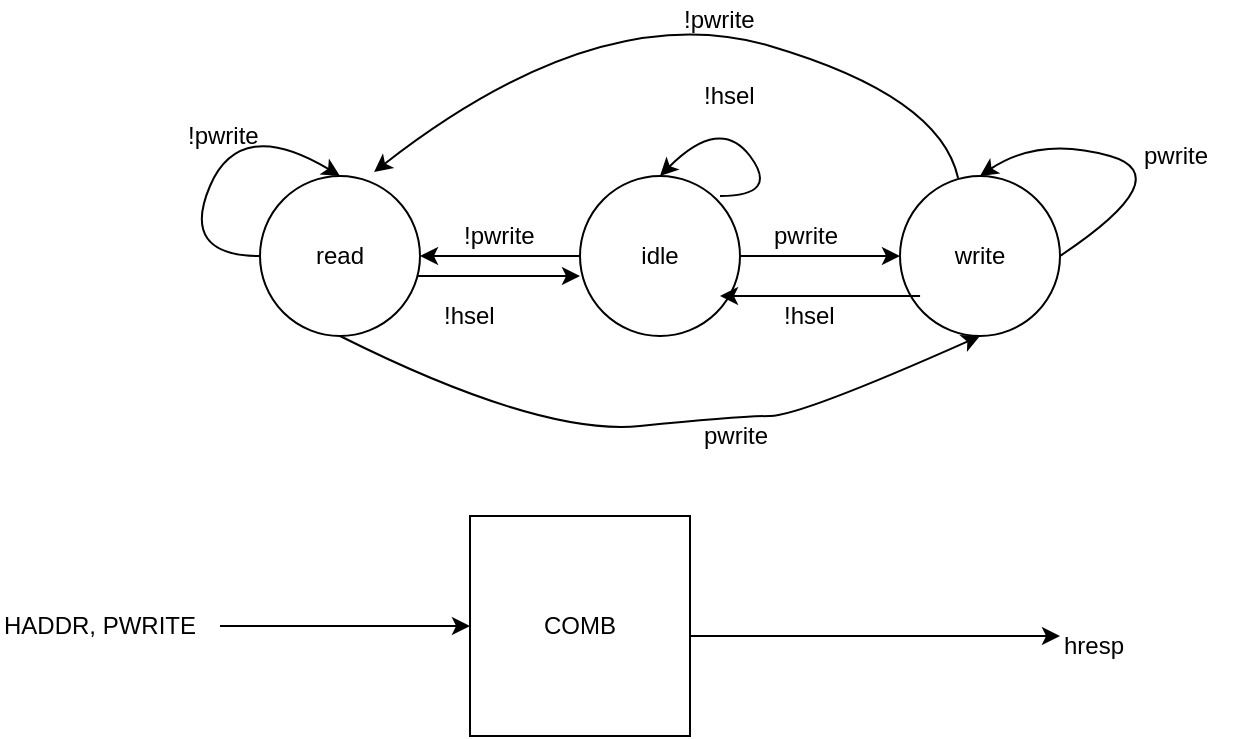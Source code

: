 <mxfile version="12.1.2" type="device" pages="1"><diagram id="QhkHPqccY6VEBR3QYCoj" name="Page-1"><mxGraphModel dx="1408" dy="769" grid="1" gridSize="10" guides="1" tooltips="1" connect="1" arrows="1" fold="1" page="1" pageScale="1" pageWidth="850" pageHeight="1100" math="0" shadow="0"><root><mxCell id="0"/><mxCell id="1" parent="0"/><mxCell id="o4eqbs0S3TZWW85sR6Sd-4" value="" style="edgeStyle=orthogonalEdgeStyle;rounded=0;orthogonalLoop=1;jettySize=auto;html=1;" edge="1" parent="1" source="o4eqbs0S3TZWW85sR6Sd-2" target="o4eqbs0S3TZWW85sR6Sd-3"><mxGeometry relative="1" as="geometry"/></mxCell><mxCell id="o4eqbs0S3TZWW85sR6Sd-6" value="" style="edgeStyle=orthogonalEdgeStyle;rounded=0;orthogonalLoop=1;jettySize=auto;html=1;" edge="1" parent="1" source="o4eqbs0S3TZWW85sR6Sd-2" target="o4eqbs0S3TZWW85sR6Sd-5"><mxGeometry relative="1" as="geometry"/></mxCell><mxCell id="o4eqbs0S3TZWW85sR6Sd-2" value="idle" style="ellipse;whiteSpace=wrap;html=1;aspect=fixed;" vertex="1" parent="1"><mxGeometry x="400" y="160" width="80" height="80" as="geometry"/></mxCell><mxCell id="o4eqbs0S3TZWW85sR6Sd-5" value="read" style="ellipse;whiteSpace=wrap;html=1;aspect=fixed;" vertex="1" parent="1"><mxGeometry x="240" y="160" width="80" height="80" as="geometry"/></mxCell><mxCell id="o4eqbs0S3TZWW85sR6Sd-3" value="write" style="ellipse;whiteSpace=wrap;html=1;aspect=fixed;" vertex="1" parent="1"><mxGeometry x="560" y="160" width="80" height="80" as="geometry"/></mxCell><mxCell id="o4eqbs0S3TZWW85sR6Sd-9" value="!pwrite" style="text;html=1;resizable=0;points=[];autosize=1;align=left;verticalAlign=top;spacingTop=-4;" vertex="1" parent="1"><mxGeometry x="340" y="180" width="50" height="20" as="geometry"/></mxCell><mxCell id="o4eqbs0S3TZWW85sR6Sd-10" value="pwrite" style="text;html=1;resizable=0;points=[];autosize=1;align=left;verticalAlign=top;spacingTop=-4;" vertex="1" parent="1"><mxGeometry x="495" y="180" width="50" height="20" as="geometry"/></mxCell><mxCell id="o4eqbs0S3TZWW85sR6Sd-11" value="" style="curved=1;endArrow=classic;html=1;entryX=0.5;entryY=0;entryDx=0;entryDy=0;" edge="1" parent="1" target="o4eqbs0S3TZWW85sR6Sd-2"><mxGeometry width="50" height="50" relative="1" as="geometry"><mxPoint x="470" y="170" as="sourcePoint"/><mxPoint x="520" y="120" as="targetPoint"/><Array as="points"><mxPoint x="500" y="170"/><mxPoint x="470" y="130"/></Array></mxGeometry></mxCell><mxCell id="o4eqbs0S3TZWW85sR6Sd-12" value="!hsel" style="text;html=1;resizable=0;points=[];autosize=1;align=left;verticalAlign=top;spacingTop=-4;" vertex="1" parent="1"><mxGeometry x="460" y="110" width="40" height="20" as="geometry"/></mxCell><mxCell id="o4eqbs0S3TZWW85sR6Sd-13" value="" style="endArrow=classic;html=1;exitX=0.988;exitY=0.625;exitDx=0;exitDy=0;exitPerimeter=0;entryX=0;entryY=0.625;entryDx=0;entryDy=0;entryPerimeter=0;" edge="1" parent="1" source="o4eqbs0S3TZWW85sR6Sd-5" target="o4eqbs0S3TZWW85sR6Sd-2"><mxGeometry width="50" height="50" relative="1" as="geometry"><mxPoint x="240" y="470" as="sourcePoint"/><mxPoint x="290" y="420" as="targetPoint"/></mxGeometry></mxCell><mxCell id="o4eqbs0S3TZWW85sR6Sd-15" value="" style="endArrow=classic;html=1;exitX=0.988;exitY=0.625;exitDx=0;exitDy=0;exitPerimeter=0;" edge="1" parent="1"><mxGeometry width="50" height="50" relative="1" as="geometry"><mxPoint x="570.04" y="220" as="sourcePoint"/><mxPoint x="470" y="220" as="targetPoint"/></mxGeometry></mxCell><mxCell id="o4eqbs0S3TZWW85sR6Sd-18" value="&lt;div&gt;COMB&lt;/div&gt;" style="rounded=0;whiteSpace=wrap;html=1;" vertex="1" parent="1"><mxGeometry x="345" y="330" width="110" height="110" as="geometry"/></mxCell><mxCell id="o4eqbs0S3TZWW85sR6Sd-19" value="" style="endArrow=classic;html=1;entryX=0;entryY=0.5;entryDx=0;entryDy=0;" edge="1" parent="1" target="o4eqbs0S3TZWW85sR6Sd-18"><mxGeometry width="50" height="50" relative="1" as="geometry"><mxPoint x="220" y="385" as="sourcePoint"/><mxPoint x="270" y="335" as="targetPoint"/></mxGeometry></mxCell><mxCell id="o4eqbs0S3TZWW85sR6Sd-20" value="HADDR, PWRITE" style="text;html=1;resizable=0;points=[];autosize=1;align=left;verticalAlign=top;spacingTop=-4;" vertex="1" parent="1"><mxGeometry x="110" y="375" width="110" height="20" as="geometry"/></mxCell><mxCell id="o4eqbs0S3TZWW85sR6Sd-21" value="" style="endArrow=classic;html=1;" edge="1" parent="1"><mxGeometry width="50" height="50" relative="1" as="geometry"><mxPoint x="455" y="390" as="sourcePoint"/><mxPoint x="640" y="390" as="targetPoint"/></mxGeometry></mxCell><mxCell id="o4eqbs0S3TZWW85sR6Sd-22" value="hresp" style="text;html=1;resizable=0;points=[];autosize=1;align=left;verticalAlign=top;spacingTop=-4;" vertex="1" parent="1"><mxGeometry x="640" y="385" width="50" height="20" as="geometry"/></mxCell><mxCell id="o4eqbs0S3TZWW85sR6Sd-23" value="!hsel" style="text;html=1;resizable=0;points=[];autosize=1;align=left;verticalAlign=top;spacingTop=-4;" vertex="1" parent="1"><mxGeometry x="500" y="220" width="40" height="20" as="geometry"/></mxCell><mxCell id="o4eqbs0S3TZWW85sR6Sd-24" value="!hsel" style="text;html=1;resizable=0;points=[];autosize=1;align=left;verticalAlign=top;spacingTop=-4;" vertex="1" parent="1"><mxGeometry x="330" y="220" width="40" height="20" as="geometry"/></mxCell><mxCell id="o4eqbs0S3TZWW85sR6Sd-25" value="" style="curved=1;endArrow=classic;html=1;exitX=0;exitY=0.5;exitDx=0;exitDy=0;entryX=0.5;entryY=0;entryDx=0;entryDy=0;" edge="1" parent="1" source="o4eqbs0S3TZWW85sR6Sd-5" target="o4eqbs0S3TZWW85sR6Sd-5"><mxGeometry width="50" height="50" relative="1" as="geometry"><mxPoint x="180" y="170" as="sourcePoint"/><mxPoint x="230" y="120" as="targetPoint"/><Array as="points"><mxPoint x="200" y="200"/><mxPoint x="230" y="130"/></Array></mxGeometry></mxCell><mxCell id="o4eqbs0S3TZWW85sR6Sd-26" value="!pwrite" style="text;html=1;resizable=0;points=[];autosize=1;align=left;verticalAlign=top;spacingTop=-4;" vertex="1" parent="1"><mxGeometry x="202" y="130" width="50" height="20" as="geometry"/></mxCell><mxCell id="o4eqbs0S3TZWW85sR6Sd-27" value="pwrite" style="text;html=1;resizable=0;points=[];autosize=1;align=left;verticalAlign=top;spacingTop=-4;" vertex="1" parent="1"><mxGeometry x="680" y="140" width="50" height="20" as="geometry"/></mxCell><mxCell id="o4eqbs0S3TZWW85sR6Sd-28" value="" style="curved=1;endArrow=classic;html=1;exitX=1;exitY=0.5;exitDx=0;exitDy=0;entryX=0.5;entryY=0;entryDx=0;entryDy=0;" edge="1" parent="1" source="o4eqbs0S3TZWW85sR6Sd-3" target="o4eqbs0S3TZWW85sR6Sd-3"><mxGeometry width="50" height="50" relative="1" as="geometry"><mxPoint x="110" y="510" as="sourcePoint"/><mxPoint x="160" y="460" as="targetPoint"/><Array as="points"><mxPoint x="700" y="160"/><mxPoint x="630" y="140"/></Array></mxGeometry></mxCell><mxCell id="o4eqbs0S3TZWW85sR6Sd-29" value="" style="curved=1;endArrow=classic;html=1;entryX=0.5;entryY=1;entryDx=0;entryDy=0;" edge="1" parent="1" target="o4eqbs0S3TZWW85sR6Sd-3"><mxGeometry width="50" height="50" relative="1" as="geometry"><mxPoint x="280" y="240" as="sourcePoint"/><mxPoint x="330" y="190" as="targetPoint"/><Array as="points"><mxPoint x="380" y="290"/><mxPoint x="480" y="280"/><mxPoint x="510" y="280"/></Array></mxGeometry></mxCell><mxCell id="o4eqbs0S3TZWW85sR6Sd-30" value="pwrite" style="text;html=1;resizable=0;points=[];autosize=1;align=left;verticalAlign=top;spacingTop=-4;" vertex="1" parent="1"><mxGeometry x="460" y="280" width="50" height="20" as="geometry"/></mxCell><mxCell id="o4eqbs0S3TZWW85sR6Sd-31" value="" style="curved=1;endArrow=classic;html=1;exitX=0.363;exitY=0.013;exitDx=0;exitDy=0;exitPerimeter=0;entryX=0.713;entryY=-0.025;entryDx=0;entryDy=0;entryPerimeter=0;" edge="1" parent="1" source="o4eqbs0S3TZWW85sR6Sd-3" target="o4eqbs0S3TZWW85sR6Sd-5"><mxGeometry width="50" height="50" relative="1" as="geometry"><mxPoint x="560" y="130" as="sourcePoint"/><mxPoint x="610" y="80" as="targetPoint"/><Array as="points"><mxPoint x="580" y="120"/><mxPoint x="410" y="70"/></Array></mxGeometry></mxCell><mxCell id="o4eqbs0S3TZWW85sR6Sd-32" value="!pwrite" style="text;html=1;resizable=0;points=[];autosize=1;align=left;verticalAlign=top;spacingTop=-4;" vertex="1" parent="1"><mxGeometry x="450" y="72" width="50" height="20" as="geometry"/></mxCell></root></mxGraphModel></diagram></mxfile>
